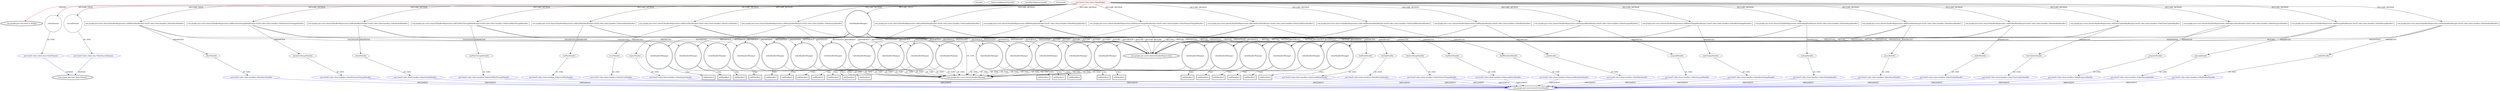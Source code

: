 digraph {
baseInfo[graphId=4005,category="extension_graph",isAnonymous=false,possibleRelation=true]
frameworkRelatedTypesInfo[0="com.google.gwt.user.client.ui.Widget"]
possibleCollaborationsInfo[0="4005~CLIENT_METHOD_DECLARATION-PARAMETER_DECLARATION-~com.google.gwt.user.client.ui.Widget ~com.google.gwt.event.shared.EventHandler ~false~false",1="4005~FIELD_DECLARATION-~com.google.gwt.user.client.ui.Widget ~com.google.gwt.dom.client.Element ~false~false"]
locationInfo[projectName="mguiral-GwtVideoLib",filePath="/mguiral-GwtVideoLib/GwtVideoLib-master/src/gwt/html5/video/client/VideoWidget.java",contextSignature="VideoWidget",graphId="4005"]
0[label="gwt.html5.video.client.VideoWidget",vertexType="ROOT_CLIENT_CLASS_DECLARATION",isFrameworkType=false,color=red]
1[label="com.google.gwt.user.client.ui.Widget",vertexType="FRAMEWORK_CLASS_TYPE",isFrameworkType=true,peripheries=2]
2[label="sourceElement",vertexType="FIELD_DECLARATION",isFrameworkType=false,shape=circle]
3[label="gwt.html5.video.client.dom.VideoSourceElement",vertexType="REFERENCE_CLIENT_CLASS_DECLARATION",isFrameworkType=false,color=blue]
4[label="com.google.gwt.dom.client.Element",vertexType="FRAMEWORK_CLASS_TYPE",isFrameworkType=true,peripheries=2]
5[label="videoElement",vertexType="FIELD_DECLARATION",isFrameworkType=false,shape=circle]
6[label="gwt.html5.video.client.dom.VideoElement",vertexType="REFERENCE_CLIENT_CLASS_DECLARATION",isFrameworkType=false,color=blue]
8[label="videoHandlerManager",vertexType="FIELD_DECLARATION",isFrameworkType=true,peripheries=2,shape=circle]
9[label="com.google.gwt.event.shared.HandlerManager",vertexType="FRAMEWORK_CLASS_TYPE",isFrameworkType=true,peripheries=2]
50[label="com.google.gwt.event.shared.HandlerRegistration addAbortHandler(gwt.html5.video.client.handlers.VideoAbortHandler)",vertexType="CLIENT_METHOD_DECLARATION",isFrameworkType=false,shape=box]
51[label="com.google.gwt.event.shared.HandlerRegistration",vertexType="FRAMEWORK_INTERFACE_TYPE",isFrameworkType=true,peripheries=2]
52[label="abortHandler",vertexType="PARAMETER_DECLARATION",isFrameworkType=false]
53[label="gwt.html5.video.client.handlers.VideoAbortHandler",vertexType="REFERENCE_CLIENT_CLASS_DECLARATION",isFrameworkType=false,color=blue]
54[label="com.google.gwt.event.shared.EventHandler",vertexType="FRAMEWORK_INTERFACE_TYPE",isFrameworkType=true,peripheries=2]
55[label="videoHandlerManager",vertexType="VARIABLE_EXPRESION",isFrameworkType=true,peripheries=2,shape=circle]
56[label="addHandler()",vertexType="INSIDE_CALL",isFrameworkType=true,peripheries=2,shape=box]
58[label="com.google.gwt.event.shared.HandlerRegistration addCanPlayHandler(gwt.html5.video.client.handlers.VideoCanPlayHandler)",vertexType="CLIENT_METHOD_DECLARATION",isFrameworkType=false,shape=box]
60[label="canPlayHandler",vertexType="PARAMETER_DECLARATION",isFrameworkType=false]
61[label="gwt.html5.video.client.handlers.VideoCanPlayHandler",vertexType="REFERENCE_CLIENT_CLASS_DECLARATION",isFrameworkType=false,color=blue]
63[label="videoHandlerManager",vertexType="VARIABLE_EXPRESION",isFrameworkType=true,peripheries=2,shape=circle]
64[label="addHandler()",vertexType="INSIDE_CALL",isFrameworkType=true,peripheries=2,shape=box]
66[label="com.google.gwt.event.shared.HandlerRegistration addCanPlayThroughHandler(gwt.html5.video.client.handlers.VideoCanPlayThroughHandler)",vertexType="CLIENT_METHOD_DECLARATION",isFrameworkType=false,shape=box]
68[label="canPlayThroughHandler",vertexType="PARAMETER_DECLARATION",isFrameworkType=false]
69[label="gwt.html5.video.client.handlers.VideoCanPlayThroughHandler",vertexType="REFERENCE_CLIENT_CLASS_DECLARATION",isFrameworkType=false,color=blue]
71[label="videoHandlerManager",vertexType="VARIABLE_EXPRESION",isFrameworkType=true,peripheries=2,shape=circle]
72[label="addHandler()",vertexType="INSIDE_CALL",isFrameworkType=true,peripheries=2,shape=box]
74[label="com.google.gwt.event.shared.HandlerRegistration addDurationChangeHandler(gwt.html5.video.client.handlers.VideoDurationChangeHandler)",vertexType="CLIENT_METHOD_DECLARATION",isFrameworkType=false,shape=box]
76[label="durationChangeHandler",vertexType="PARAMETER_DECLARATION",isFrameworkType=false]
77[label="gwt.html5.video.client.handlers.VideoDurationChangeHandler",vertexType="REFERENCE_CLIENT_CLASS_DECLARATION",isFrameworkType=false,color=blue]
79[label="videoHandlerManager",vertexType="VARIABLE_EXPRESION",isFrameworkType=true,peripheries=2,shape=circle]
80[label="addHandler()",vertexType="INSIDE_CALL",isFrameworkType=true,peripheries=2,shape=box]
82[label="com.google.gwt.event.shared.HandlerRegistration addEmptyHandler(gwt.html5.video.client.handlers.VideoEmptyHandler)",vertexType="CLIENT_METHOD_DECLARATION",isFrameworkType=false,shape=box]
84[label="emptyHandler",vertexType="PARAMETER_DECLARATION",isFrameworkType=false]
85[label="gwt.html5.video.client.handlers.VideoEmptyHandler",vertexType="REFERENCE_CLIENT_CLASS_DECLARATION",isFrameworkType=false,color=blue]
87[label="videoHandlerManager",vertexType="VARIABLE_EXPRESION",isFrameworkType=true,peripheries=2,shape=circle]
88[label="addHandler()",vertexType="INSIDE_CALL",isFrameworkType=true,peripheries=2,shape=box]
90[label="com.google.gwt.event.shared.HandlerRegistration addEndedHandler(gwt.html5.video.client.handlers.VideoEndedHandler)",vertexType="CLIENT_METHOD_DECLARATION",isFrameworkType=false,shape=box]
92[label="endedHandler",vertexType="PARAMETER_DECLARATION",isFrameworkType=false]
93[label="gwt.html5.video.client.handlers.VideoEndedHandler",vertexType="REFERENCE_CLIENT_CLASS_DECLARATION",isFrameworkType=false,color=blue]
95[label="videoHandlerManager",vertexType="VARIABLE_EXPRESION",isFrameworkType=true,peripheries=2,shape=circle]
96[label="addHandler()",vertexType="INSIDE_CALL",isFrameworkType=true,peripheries=2,shape=box]
98[label="com.google.gwt.event.shared.HandlerRegistration addErrorHandler(gwt.html5.video.client.handlers.VideoErrorHandler)",vertexType="CLIENT_METHOD_DECLARATION",isFrameworkType=false,shape=box]
100[label="errorHandler",vertexType="PARAMETER_DECLARATION",isFrameworkType=false]
101[label="gwt.html5.video.client.handlers.VideoErrorHandler",vertexType="REFERENCE_CLIENT_CLASS_DECLARATION",isFrameworkType=false,color=blue]
103[label="videoHandlerManager",vertexType="VARIABLE_EXPRESION",isFrameworkType=true,peripheries=2,shape=circle]
104[label="addHandler()",vertexType="INSIDE_CALL",isFrameworkType=true,peripheries=2,shape=box]
106[label="com.google.gwt.event.shared.HandlerRegistration addLoadDataHandler(gwt.html5.video.client.handlers.VideoLoadDataHandler)",vertexType="CLIENT_METHOD_DECLARATION",isFrameworkType=false,shape=box]
108[label="loadDataHandler",vertexType="PARAMETER_DECLARATION",isFrameworkType=false]
109[label="gwt.html5.video.client.handlers.VideoLoadDataHandler",vertexType="REFERENCE_CLIENT_CLASS_DECLARATION",isFrameworkType=false,color=blue]
111[label="videoHandlerManager",vertexType="VARIABLE_EXPRESION",isFrameworkType=true,peripheries=2,shape=circle]
112[label="addHandler()",vertexType="INSIDE_CALL",isFrameworkType=true,peripheries=2,shape=box]
114[label="com.google.gwt.event.shared.HandlerRegistration addLoadMetadataHandler(gwt.html5.video.client.handlers.VideoLoadMetadataHandler)",vertexType="CLIENT_METHOD_DECLARATION",isFrameworkType=false,shape=box]
116[label="loadMetadataHandler",vertexType="PARAMETER_DECLARATION",isFrameworkType=false]
117[label="gwt.html5.video.client.handlers.VideoLoadMetadataHandler",vertexType="REFERENCE_CLIENT_CLASS_DECLARATION",isFrameworkType=false,color=blue]
119[label="videoHandlerManager",vertexType="VARIABLE_EXPRESION",isFrameworkType=true,peripheries=2,shape=circle]
120[label="addHandler()",vertexType="INSIDE_CALL",isFrameworkType=true,peripheries=2,shape=box]
122[label="com.google.gwt.event.shared.HandlerRegistration addLoadStartHandler(gwt.html5.video.client.handlers.VideoLoadStartHandler)",vertexType="CLIENT_METHOD_DECLARATION",isFrameworkType=false,shape=box]
124[label="loadStartHandler",vertexType="PARAMETER_DECLARATION",isFrameworkType=false]
125[label="gwt.html5.video.client.handlers.VideoLoadStartHandler",vertexType="REFERENCE_CLIENT_CLASS_DECLARATION",isFrameworkType=false,color=blue]
127[label="videoHandlerManager",vertexType="VARIABLE_EXPRESION",isFrameworkType=true,peripheries=2,shape=circle]
128[label="addHandler()",vertexType="INSIDE_CALL",isFrameworkType=true,peripheries=2,shape=box]
130[label="com.google.gwt.event.shared.HandlerRegistration addPauseHanlder(gwt.html5.video.client.handlers.VideoPauseHandler)",vertexType="CLIENT_METHOD_DECLARATION",isFrameworkType=false,shape=box]
132[label="pauseHandler",vertexType="PARAMETER_DECLARATION",isFrameworkType=false]
133[label="gwt.html5.video.client.handlers.VideoPauseHandler",vertexType="REFERENCE_CLIENT_CLASS_DECLARATION",isFrameworkType=false,color=blue]
135[label="videoHandlerManager",vertexType="VARIABLE_EXPRESION",isFrameworkType=true,peripheries=2,shape=circle]
136[label="addHandler()",vertexType="INSIDE_CALL",isFrameworkType=true,peripheries=2,shape=box]
138[label="com.google.gwt.event.shared.HandlerRegistration addPlayHandler(gwt.html5.video.client.handlers.VideoPlayHandler)",vertexType="CLIENT_METHOD_DECLARATION",isFrameworkType=false,shape=box]
140[label="playHandler",vertexType="PARAMETER_DECLARATION",isFrameworkType=false]
141[label="gwt.html5.video.client.handlers.VideoPlayHandler",vertexType="REFERENCE_CLIENT_CLASS_DECLARATION",isFrameworkType=false,color=blue]
143[label="videoHandlerManager",vertexType="VARIABLE_EXPRESION",isFrameworkType=true,peripheries=2,shape=circle]
144[label="addHandler()",vertexType="INSIDE_CALL",isFrameworkType=true,peripheries=2,shape=box]
146[label="com.google.gwt.event.shared.HandlerRegistration addPlayingHandler(gwt.html5.video.client.handlers.VideoPlayingHandler)",vertexType="CLIENT_METHOD_DECLARATION",isFrameworkType=false,shape=box]
148[label="playingHandler",vertexType="PARAMETER_DECLARATION",isFrameworkType=false]
149[label="gwt.html5.video.client.handlers.VideoPlayingHandler",vertexType="REFERENCE_CLIENT_CLASS_DECLARATION",isFrameworkType=false,color=blue]
151[label="videoHandlerManager",vertexType="VARIABLE_EXPRESION",isFrameworkType=true,peripheries=2,shape=circle]
152[label="addHandler()",vertexType="INSIDE_CALL",isFrameworkType=true,peripheries=2,shape=box]
154[label="com.google.gwt.event.shared.HandlerRegistration addProgressHandler(gwt.html5.video.client.handlers.VideoProgressHandler)",vertexType="CLIENT_METHOD_DECLARATION",isFrameworkType=false,shape=box]
156[label="progressHandler",vertexType="PARAMETER_DECLARATION",isFrameworkType=false]
157[label="gwt.html5.video.client.handlers.VideoProgressHandler",vertexType="REFERENCE_CLIENT_CLASS_DECLARATION",isFrameworkType=false,color=blue]
159[label="videoHandlerManager",vertexType="VARIABLE_EXPRESION",isFrameworkType=true,peripheries=2,shape=circle]
160[label="addHandler()",vertexType="INSIDE_CALL",isFrameworkType=true,peripheries=2,shape=box]
162[label="com.google.gwt.event.shared.HandlerRegistration addRateChangeHandler(gwt.html5.video.client.handlers.VideoRateChangeHandler)",vertexType="CLIENT_METHOD_DECLARATION",isFrameworkType=false,shape=box]
164[label="rateChangeHandler",vertexType="PARAMETER_DECLARATION",isFrameworkType=false]
165[label="gwt.html5.video.client.handlers.VideoRateChangeHandler",vertexType="REFERENCE_CLIENT_CLASS_DECLARATION",isFrameworkType=false,color=blue]
167[label="videoHandlerManager",vertexType="VARIABLE_EXPRESION",isFrameworkType=true,peripheries=2,shape=circle]
168[label="addHandler()",vertexType="INSIDE_CALL",isFrameworkType=true,peripheries=2,shape=box]
170[label="com.google.gwt.event.shared.HandlerRegistration addSeekedHandler(gwt.html5.video.client.handlers.VideoSeekedHandler)",vertexType="CLIENT_METHOD_DECLARATION",isFrameworkType=false,shape=box]
172[label="seekedHandler",vertexType="PARAMETER_DECLARATION",isFrameworkType=false]
173[label="gwt.html5.video.client.handlers.VideoSeekedHandler",vertexType="REFERENCE_CLIENT_CLASS_DECLARATION",isFrameworkType=false,color=blue]
175[label="videoHandlerManager",vertexType="VARIABLE_EXPRESION",isFrameworkType=true,peripheries=2,shape=circle]
176[label="addHandler()",vertexType="INSIDE_CALL",isFrameworkType=true,peripheries=2,shape=box]
178[label="com.google.gwt.event.shared.HandlerRegistration addSeekingHandler(gwt.html5.video.client.handlers.VideoSeekingHandler)",vertexType="CLIENT_METHOD_DECLARATION",isFrameworkType=false,shape=box]
180[label="seekingHandler",vertexType="PARAMETER_DECLARATION",isFrameworkType=false]
181[label="gwt.html5.video.client.handlers.VideoSeekingHandler",vertexType="REFERENCE_CLIENT_CLASS_DECLARATION",isFrameworkType=false,color=blue]
183[label="videoHandlerManager",vertexType="VARIABLE_EXPRESION",isFrameworkType=true,peripheries=2,shape=circle]
184[label="addHandler()",vertexType="INSIDE_CALL",isFrameworkType=true,peripheries=2,shape=box]
186[label="com.google.gwt.event.shared.HandlerRegistration addStalledHandler(gwt.html5.video.client.handlers.VideoStalledHandler)",vertexType="CLIENT_METHOD_DECLARATION",isFrameworkType=false,shape=box]
188[label="stalledHandler",vertexType="PARAMETER_DECLARATION",isFrameworkType=false]
189[label="gwt.html5.video.client.handlers.VideoStalledHandler",vertexType="REFERENCE_CLIENT_CLASS_DECLARATION",isFrameworkType=false,color=blue]
191[label="videoHandlerManager",vertexType="VARIABLE_EXPRESION",isFrameworkType=true,peripheries=2,shape=circle]
192[label="addHandler()",vertexType="INSIDE_CALL",isFrameworkType=true,peripheries=2,shape=box]
194[label="com.google.gwt.event.shared.HandlerRegistration addSuspendHandler(gwt.html5.video.client.handlers.VideoSuspendHandler)",vertexType="CLIENT_METHOD_DECLARATION",isFrameworkType=false,shape=box]
196[label="suspendHandler",vertexType="PARAMETER_DECLARATION",isFrameworkType=false]
197[label="gwt.html5.video.client.handlers.VideoSuspendHandler",vertexType="REFERENCE_CLIENT_CLASS_DECLARATION",isFrameworkType=false,color=blue]
199[label="videoHandlerManager",vertexType="VARIABLE_EXPRESION",isFrameworkType=true,peripheries=2,shape=circle]
200[label="addHandler()",vertexType="INSIDE_CALL",isFrameworkType=true,peripheries=2,shape=box]
202[label="com.google.gwt.event.shared.HandlerRegistration addTimeUpdateHandler(gwt.html5.video.client.handlers.VideoTimeUpdateHandler)",vertexType="CLIENT_METHOD_DECLARATION",isFrameworkType=false,shape=box]
204[label="timeUpdateHandler",vertexType="PARAMETER_DECLARATION",isFrameworkType=false]
205[label="gwt.html5.video.client.handlers.VideoTimeUpdateHandler",vertexType="REFERENCE_CLIENT_CLASS_DECLARATION",isFrameworkType=false,color=blue]
207[label="videoHandlerManager",vertexType="VARIABLE_EXPRESION",isFrameworkType=true,peripheries=2,shape=circle]
208[label="addHandler()",vertexType="INSIDE_CALL",isFrameworkType=true,peripheries=2,shape=box]
210[label="com.google.gwt.event.shared.HandlerRegistration addVolumeChangeHandler(gwt.html5.video.client.handlers.VideoVolumeChangeHandler)",vertexType="CLIENT_METHOD_DECLARATION",isFrameworkType=false,shape=box]
212[label="volumeChangeHandler",vertexType="PARAMETER_DECLARATION",isFrameworkType=false]
213[label="gwt.html5.video.client.handlers.VideoVolumeChangeHandler",vertexType="REFERENCE_CLIENT_CLASS_DECLARATION",isFrameworkType=false,color=blue]
215[label="videoHandlerManager",vertexType="VARIABLE_EXPRESION",isFrameworkType=true,peripheries=2,shape=circle]
216[label="addHandler()",vertexType="INSIDE_CALL",isFrameworkType=true,peripheries=2,shape=box]
218[label="com.google.gwt.event.shared.HandlerRegistration addWaitingHandler(gwt.html5.video.client.handlers.VideoWaitingHandler)",vertexType="CLIENT_METHOD_DECLARATION",isFrameworkType=false,shape=box]
220[label="waitingHandler",vertexType="PARAMETER_DECLARATION",isFrameworkType=false]
221[label="gwt.html5.video.client.handlers.VideoWaitingHandler",vertexType="REFERENCE_CLIENT_CLASS_DECLARATION",isFrameworkType=false,color=blue]
223[label="videoHandlerManager",vertexType="VARIABLE_EXPRESION",isFrameworkType=true,peripheries=2,shape=circle]
224[label="addHandler()",vertexType="INSIDE_CALL",isFrameworkType=true,peripheries=2,shape=box]
0->1[label="EXTEND",color=red]
0->2[label="DECLARE_FIELD"]
3->4[label="EXTEND",color=blue]
2->3[label="OF_TYPE"]
0->5[label="DECLARE_FIELD"]
6->4[label="EXTEND",color=blue]
5->6[label="OF_TYPE"]
0->8[label="DECLARE_FIELD"]
8->9[label="OF_TYPE"]
0->50[label="DECLARE_METHOD"]
50->51[label="RETURN"]
53->54[label="IMPLEMENT",color=blue]
52->53[label="OF_TYPE"]
50->52[label="PARAMETER"]
50->55[label="INSTANTIATE"]
8->55[label="REFERENCE"]
55->9[label="OF_TYPE"]
55->56[label="CALL"]
0->58[label="DECLARE_METHOD"]
58->51[label="RETURN"]
61->54[label="IMPLEMENT",color=blue]
60->61[label="OF_TYPE"]
58->60[label="PARAMETER"]
58->63[label="INSTANTIATE"]
8->63[label="REFERENCE"]
63->9[label="OF_TYPE"]
63->64[label="CALL"]
0->66[label="DECLARE_METHOD"]
66->51[label="RETURN"]
69->54[label="IMPLEMENT",color=blue]
68->69[label="OF_TYPE"]
66->68[label="PARAMETER"]
66->71[label="INSTANTIATE"]
8->71[label="REFERENCE"]
71->9[label="OF_TYPE"]
71->72[label="CALL"]
0->74[label="DECLARE_METHOD"]
74->51[label="RETURN"]
77->54[label="IMPLEMENT",color=blue]
76->77[label="OF_TYPE"]
74->76[label="PARAMETER"]
74->79[label="INSTANTIATE"]
8->79[label="REFERENCE"]
79->9[label="OF_TYPE"]
79->80[label="CALL"]
0->82[label="DECLARE_METHOD"]
82->51[label="RETURN"]
85->54[label="IMPLEMENT",color=blue]
84->85[label="OF_TYPE"]
82->84[label="PARAMETER"]
82->87[label="INSTANTIATE"]
8->87[label="REFERENCE"]
87->9[label="OF_TYPE"]
87->88[label="CALL"]
0->90[label="DECLARE_METHOD"]
90->51[label="RETURN"]
93->54[label="IMPLEMENT",color=blue]
92->93[label="OF_TYPE"]
90->92[label="PARAMETER"]
90->95[label="INSTANTIATE"]
8->95[label="REFERENCE"]
95->9[label="OF_TYPE"]
95->96[label="CALL"]
0->98[label="DECLARE_METHOD"]
98->51[label="RETURN"]
101->54[label="IMPLEMENT",color=blue]
100->101[label="OF_TYPE"]
98->100[label="PARAMETER"]
98->103[label="INSTANTIATE"]
8->103[label="REFERENCE"]
103->9[label="OF_TYPE"]
103->104[label="CALL"]
0->106[label="DECLARE_METHOD"]
106->51[label="RETURN"]
109->54[label="IMPLEMENT",color=blue]
108->109[label="OF_TYPE"]
106->108[label="PARAMETER"]
106->111[label="INSTANTIATE"]
8->111[label="REFERENCE"]
111->9[label="OF_TYPE"]
111->112[label="CALL"]
0->114[label="DECLARE_METHOD"]
114->51[label="RETURN"]
117->54[label="IMPLEMENT",color=blue]
116->117[label="OF_TYPE"]
114->116[label="PARAMETER"]
114->119[label="INSTANTIATE"]
8->119[label="REFERENCE"]
119->9[label="OF_TYPE"]
119->120[label="CALL"]
0->122[label="DECLARE_METHOD"]
122->51[label="RETURN"]
125->54[label="IMPLEMENT",color=blue]
124->125[label="OF_TYPE"]
122->124[label="PARAMETER"]
122->127[label="INSTANTIATE"]
8->127[label="REFERENCE"]
127->9[label="OF_TYPE"]
127->128[label="CALL"]
0->130[label="DECLARE_METHOD"]
130->51[label="RETURN"]
133->54[label="IMPLEMENT",color=blue]
132->133[label="OF_TYPE"]
130->132[label="PARAMETER"]
130->135[label="INSTANTIATE"]
8->135[label="REFERENCE"]
135->9[label="OF_TYPE"]
135->136[label="CALL"]
0->138[label="DECLARE_METHOD"]
138->51[label="RETURN"]
141->54[label="IMPLEMENT",color=blue]
140->141[label="OF_TYPE"]
138->140[label="PARAMETER"]
138->143[label="INSTANTIATE"]
8->143[label="REFERENCE"]
143->9[label="OF_TYPE"]
143->144[label="CALL"]
0->146[label="DECLARE_METHOD"]
146->51[label="RETURN"]
149->54[label="IMPLEMENT",color=blue]
148->149[label="OF_TYPE"]
146->148[label="PARAMETER"]
146->151[label="INSTANTIATE"]
8->151[label="REFERENCE"]
151->9[label="OF_TYPE"]
151->152[label="CALL"]
0->154[label="DECLARE_METHOD"]
154->51[label="RETURN"]
157->54[label="IMPLEMENT",color=blue]
156->157[label="OF_TYPE"]
154->156[label="PARAMETER"]
154->159[label="INSTANTIATE"]
8->159[label="REFERENCE"]
159->9[label="OF_TYPE"]
159->160[label="CALL"]
0->162[label="DECLARE_METHOD"]
162->51[label="RETURN"]
165->54[label="IMPLEMENT",color=blue]
164->165[label="OF_TYPE"]
162->164[label="PARAMETER"]
162->167[label="INSTANTIATE"]
8->167[label="REFERENCE"]
167->9[label="OF_TYPE"]
167->168[label="CALL"]
0->170[label="DECLARE_METHOD"]
170->51[label="RETURN"]
173->54[label="IMPLEMENT",color=blue]
172->173[label="OF_TYPE"]
170->172[label="PARAMETER"]
170->175[label="INSTANTIATE"]
8->175[label="REFERENCE"]
175->9[label="OF_TYPE"]
175->176[label="CALL"]
0->178[label="DECLARE_METHOD"]
178->51[label="RETURN"]
181->54[label="IMPLEMENT",color=blue]
180->181[label="OF_TYPE"]
178->180[label="PARAMETER"]
178->183[label="INSTANTIATE"]
8->183[label="REFERENCE"]
183->9[label="OF_TYPE"]
183->184[label="CALL"]
0->186[label="DECLARE_METHOD"]
186->51[label="RETURN"]
189->54[label="IMPLEMENT",color=blue]
188->189[label="OF_TYPE"]
186->188[label="PARAMETER"]
186->191[label="INSTANTIATE"]
8->191[label="REFERENCE"]
191->9[label="OF_TYPE"]
191->192[label="CALL"]
0->194[label="DECLARE_METHOD"]
194->51[label="RETURN"]
197->54[label="IMPLEMENT",color=blue]
196->197[label="OF_TYPE"]
194->196[label="PARAMETER"]
194->199[label="INSTANTIATE"]
8->199[label="REFERENCE"]
199->9[label="OF_TYPE"]
199->200[label="CALL"]
0->202[label="DECLARE_METHOD"]
202->51[label="RETURN"]
205->54[label="IMPLEMENT",color=blue]
204->205[label="OF_TYPE"]
202->204[label="PARAMETER"]
202->207[label="INSTANTIATE"]
8->207[label="REFERENCE"]
207->9[label="OF_TYPE"]
207->208[label="CALL"]
0->210[label="DECLARE_METHOD"]
210->51[label="RETURN"]
213->54[label="IMPLEMENT",color=blue]
212->213[label="OF_TYPE"]
210->212[label="PARAMETER"]
210->215[label="INSTANTIATE"]
8->215[label="REFERENCE"]
215->9[label="OF_TYPE"]
215->216[label="CALL"]
0->218[label="DECLARE_METHOD"]
218->51[label="RETURN"]
221->54[label="IMPLEMENT",color=blue]
220->221[label="OF_TYPE"]
218->220[label="PARAMETER"]
218->223[label="INSTANTIATE"]
8->223[label="REFERENCE"]
223->9[label="OF_TYPE"]
223->224[label="CALL"]
}
